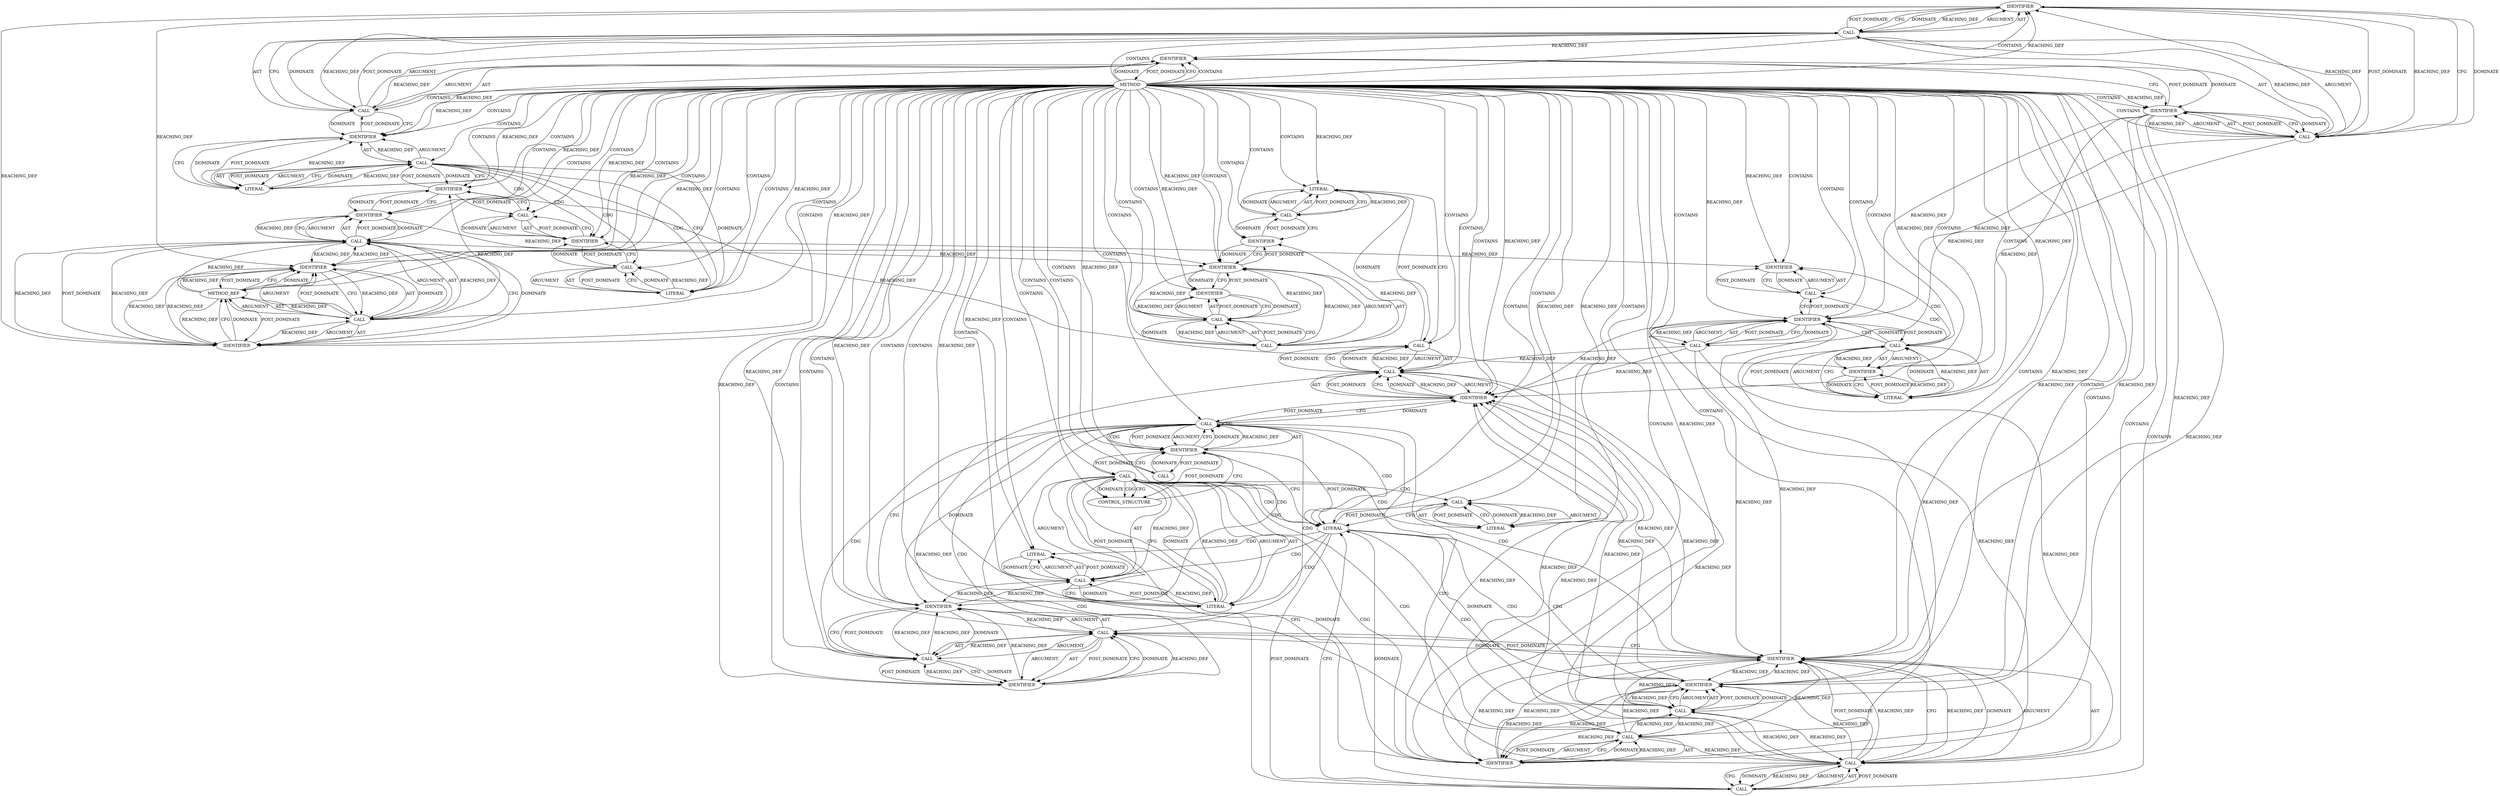 digraph {
  68719476739[label=IDENTIFIER ARGUMENT_INDEX="2" CODE="NULL" COLUMN_NUMBER="43" LINE_NUMBER="19" NAME="NULL" ORDER="2" TYPE_FULL_NAME="ANY"]
  111669149697[label=METHOD AST_PARENT_FULL_NAME="mutexex.c:<global>" AST_PARENT_TYPE="TYPE_DECL" CODE="int main()
{
    int res;
    pthread_t a_thread;
    void *thread_result;
    res = pthread_mutex_init(&work_mutex, NULL);
    if (res != 0)
    {
        perror("]
  68719476749[label=IDENTIFIER ARGUMENT_INDEX="1" CODE="time_to_exit" COLUMN_NUMBER="13" LINE_NUMBER="35" NAME="time_to_exit" ORDER="1" TYPE_FULL_NAME="int"]
  30064771096[label=CALL ARGUMENT_INDEX="1" CODE="&work_mutex" COLUMN_NUMBER="32" DISPATCH_TYPE="STATIC_DISPATCH" LINE_NUMBER="41" METHOD_FULL_NAME="<operator>.addressOf" NAME="<operator>.addressOf" ORDER="1" SIGNATURE="" TYPE_FULL_NAME="ANY"]
  30064771076[label=CALL ARGUMENT_INDEX="2" CODE="pthread_mutex_init(&work_mutex, NULL)" COLUMN_NUMBER="11" DISPATCH_TYPE="STATIC_DISPATCH" LINE_NUMBER="19" METHOD_FULL_NAME="pthread_mutex_init" NAME="pthread_mutex_init" ORDER="2" SIGNATURE="" TYPE_FULL_NAME="ANY"]
  68719476756[label=IDENTIFIER ARGUMENT_INDEX="1" CODE="work_mutex" COLUMN_NUMBER="27" LINE_NUMBER="54" NAME="work_mutex" ORDER="1" TYPE_FULL_NAME="pthread_mutex_t"]
  47244640262[label=CONTROL_STRUCTURE ARGUMENT_INDEX="-1" CODE="break;" COLUMN_NUMBER="17" CONTROL_STRUCTURE_TYPE="BREAK" LINE_NUMBER="49" ORDER="1" PARSER_TYPE_NAME="CASTBreakStatement"]
  30064771101[label=CALL ARGUMENT_INDEX="-1" CODE="sleep(1)" COLUMN_NUMBER="17" DISPATCH_TYPE="STATIC_DISPATCH" LINE_NUMBER="45" METHOD_FULL_NAME="sleep" NAME="sleep" ORDER="2" SIGNATURE="" TYPE_FULL_NAME="ANY"]
  68719476759[label=IDENTIFIER ARGUMENT_INDEX="1" CODE="thread_result" COLUMN_NUMBER="35" LINE_NUMBER="56" NAME="thread_result" ORDER="1" TYPE_FULL_NAME="void*"]
  30064771097[label=CALL ARGUMENT_INDEX="-1"]
  30064771075[label=CALL ARGUMENT_INDEX="-1" CODE="res = pthread_mutex_init(&work_mutex, NULL)" COLUMN_NUMBER="5" DISPATCH_TYPE="STATIC_DISPATCH" LINE_NUMBER="19" METHOD_FULL_NAME="<operator>.assignment" NAME="<operator>.assignment" ORDER="4" SIGNATURE="" TYPE_FULL_NAME="ANY"]
  124554051584[label=METHOD_REF ARGUMENT_INDEX="3" CODE="thread_function" COLUMN_NUMBER="43" LINE_NUMBER="26" METHOD_FULL_NAME="thread_function" ORDER="3" TYPE_FULL_NAME="void*"]
  30064771091[label=CALL ARGUMENT_INDEX="-1" CODE="fgets(work_area, WORK_SIZE, stdin)" COLUMN_NUMBER="9" DISPATCH_TYPE="STATIC_DISPATCH" LINE_NUMBER="37" METHOD_FULL_NAME="fgets" NAME="fgets" ORDER="1" SIGNATURE="" TYPE_FULL_NAME="ANY"]
  30064771102[label=CALL ARGUMENT_INDEX="-1" CODE="pthread_mutex_unlock(&work_mutex)" COLUMN_NUMBER="5" DISPATCH_TYPE="STATIC_DISPATCH" LINE_NUMBER="54" METHOD_FULL_NAME="pthread_mutex_unlock" NAME="pthread_mutex_unlock" ORDER="11" SIGNATURE="" TYPE_FULL_NAME="ANY"]
  30064771083[label=CALL ARGUMENT_INDEX="1" CODE="&a_thread" COLUMN_NUMBER="26" DISPATCH_TYPE="STATIC_DISPATCH" LINE_NUMBER="26" METHOD_FULL_NAME="<operator>.addressOf" NAME="<operator>.addressOf" ORDER="1" SIGNATURE="" TYPE_FULL_NAME="ANY"]
  68719476747[label=IDENTIFIER ARGUMENT_INDEX="1" CODE="EXIT_FAILURE" COLUMN_NUMBER="14" LINE_NUMBER="30" NAME="EXIT_FAILURE" ORDER="1" TYPE_FULL_NAME="ANY"]
  68719476742[label=IDENTIFIER ARGUMENT_INDEX="1" CODE="res" COLUMN_NUMBER="5" LINE_NUMBER="26" NAME="res" ORDER="1" TYPE_FULL_NAME="int"]
  68719476755[label=IDENTIFIER ARGUMENT_INDEX="1" CODE="work_mutex" COLUMN_NUMBER="39" LINE_NUMBER="44" NAME="work_mutex" ORDER="1" TYPE_FULL_NAME="pthread_mutex_t"]
  30064771098[label=CALL ARGUMENT_INDEX="1"]
  68719476748[label=IDENTIFIER ARGUMENT_INDEX="1" CODE="work_mutex" COLUMN_NUMBER="25" LINE_NUMBER="33" NAME="work_mutex" ORDER="1" TYPE_FULL_NAME="pthread_mutex_t"]
  30064771107[label=CALL ARGUMENT_INDEX="2" CODE="&thread_result" COLUMN_NUMBER="34" DISPATCH_TYPE="STATIC_DISPATCH" LINE_NUMBER="56" METHOD_FULL_NAME="<operator>.addressOf" NAME="<operator>.addressOf" ORDER="2" SIGNATURE="" TYPE_FULL_NAME="ANY"]
  90194313220[label=LITERAL ARGUMENT_INDEX="2" CODE="0" COLUMN_NUMBER="16" LINE_NUMBER="27" ORDER="2" TYPE_FULL_NAME="int"]
  30064771080[label=CALL ARGUMENT_INDEX="-1" CODE="exit(EXIT_FAILURE)" COLUMN_NUMBER="9" DISPATCH_TYPE="STATIC_DISPATCH" LINE_NUMBER="23" METHOD_FULL_NAME="exit" NAME="exit" ORDER="2" SIGNATURE="" TYPE_FULL_NAME="ANY"]
  68719476743[label=IDENTIFIER ARGUMENT_INDEX="1" CODE="a_thread" COLUMN_NUMBER="27" LINE_NUMBER="26" NAME="a_thread" ORDER="1" TYPE_FULL_NAME="pthread_t"]
  68719476744[label=IDENTIFIER ARGUMENT_INDEX="2" CODE="NULL" COLUMN_NUMBER="37" LINE_NUMBER="26" NAME="NULL" ORDER="2" TYPE_FULL_NAME="ANY"]
  30064771092[label=CALL ARGUMENT_INDEX="2" CODE="WORK_SIZE" COLUMN_NUMBER="26" DISPATCH_TYPE="INLINED" LINE_NUMBER="37" METHOD_FULL_NAME="mutexex.c:10:10:WORK_SIZE:0" NAME="WORK_SIZE" ORDER="2" SIGNATURE="" TYPE_FULL_NAME="int"]
  30064771094[label=CALL ARGUMENT_INDEX="1" CODE="&work_mutex" COLUMN_NUMBER="30" DISPATCH_TYPE="STATIC_DISPATCH" LINE_NUMBER="38" METHOD_FULL_NAME="<operator>.addressOf" NAME="<operator>.addressOf" ORDER="1" SIGNATURE="" TYPE_FULL_NAME="ANY"]
  90194313218[label=LITERAL ARGUMENT_INDEX="2" CODE="0" COLUMN_NUMBER="16" LINE_NUMBER="20" ORDER="2" TYPE_FULL_NAME="int"]
  68719476753[label=IDENTIFIER ARGUMENT_INDEX="1" CODE="work_mutex" COLUMN_NUMBER="33" LINE_NUMBER="41" NAME="work_mutex" ORDER="1" TYPE_FULL_NAME="pthread_mutex_t"]
  68719476738[label=IDENTIFIER ARGUMENT_INDEX="1" CODE="work_mutex" COLUMN_NUMBER="31" LINE_NUMBER="19" NAME="work_mutex" ORDER="1" TYPE_FULL_NAME="pthread_mutex_t"]
  30064771077[label=CALL ARGUMENT_INDEX="1" CODE="&work_mutex" COLUMN_NUMBER="30" DISPATCH_TYPE="STATIC_DISPATCH" LINE_NUMBER="19" METHOD_FULL_NAME="<operator>.addressOf" NAME="<operator>.addressOf" ORDER="1" SIGNATURE="" TYPE_FULL_NAME="ANY"]
  30064771082[label=CALL ARGUMENT_INDEX="2" CODE="pthread_create(&a_thread, NULL, thread_function, NULL)" COLUMN_NUMBER="11" DISPATCH_TYPE="STATIC_DISPATCH" LINE_NUMBER="26" METHOD_FULL_NAME="pthread_create" NAME="pthread_create" ORDER="2" SIGNATURE="" TYPE_FULL_NAME="ANY"]
  68719476746[label=IDENTIFIER ARGUMENT_INDEX="1" CODE="res" COLUMN_NUMBER="9" LINE_NUMBER="27" NAME="res" ORDER="1" TYPE_FULL_NAME="int"]
  68719476737[label=IDENTIFIER ARGUMENT_INDEX="1" CODE="res" COLUMN_NUMBER="5" LINE_NUMBER="19" NAME="res" ORDER="1" TYPE_FULL_NAME="int"]
  30064771089[label=CALL ARGUMENT_INDEX="-1" CODE="printf(" COLUMN_NUMBER="5" DISPATCH_TYPE="STATIC_DISPATCH" LINE_NUMBER="34" METHOD_FULL_NAME="printf" NAME="printf" ORDER="9" SIGNATURE="" TYPE_FULL_NAME="ANY"]
  30064771086[label=CALL ARGUMENT_INDEX="-1" CODE="exit(EXIT_FAILURE)" COLUMN_NUMBER="9" DISPATCH_TYPE="STATIC_DISPATCH" LINE_NUMBER="30" METHOD_FULL_NAME="exit" NAME="exit" ORDER="2" SIGNATURE="" TYPE_FULL_NAME="ANY"]
  68719476758[label=IDENTIFIER ARGUMENT_INDEX="1" CODE="a_thread" COLUMN_NUMBER="24" LINE_NUMBER="56" NAME="a_thread" ORDER="1" TYPE_FULL_NAME="pthread_t"]
  30064771088[label=CALL ARGUMENT_INDEX="1" CODE="&work_mutex" COLUMN_NUMBER="24" DISPATCH_TYPE="STATIC_DISPATCH" LINE_NUMBER="33" METHOD_FULL_NAME="<operator>.addressOf" NAME="<operator>.addressOf" ORDER="1" SIGNATURE="" TYPE_FULL_NAME="ANY"]
  30064771103[label=CALL ARGUMENT_INDEX="1" CODE="&work_mutex" COLUMN_NUMBER="26" DISPATCH_TYPE="STATIC_DISPATCH" LINE_NUMBER="54" METHOD_FULL_NAME="<operator>.addressOf" NAME="<operator>.addressOf" ORDER="1" SIGNATURE="" TYPE_FULL_NAME="ANY"]
  30064771106[label=CALL ARGUMENT_INDEX="2" CODE="pthread_join(a_thread, &thread_result)" COLUMN_NUMBER="11" DISPATCH_TYPE="STATIC_DISPATCH" LINE_NUMBER="56" METHOD_FULL_NAME="pthread_join" NAME="pthread_join" ORDER="2" SIGNATURE="" TYPE_FULL_NAME="ANY"]
  30064771078[label=CALL ARGUMENT_INDEX="-1" CODE="res != 0" COLUMN_NUMBER="9" DISPATCH_TYPE="STATIC_DISPATCH" LINE_NUMBER="20" METHOD_FULL_NAME="<operator>.notEquals" NAME="<operator>.notEquals" ORDER="1" SIGNATURE="" TYPE_FULL_NAME="ANY"]
  68719476745[label=IDENTIFIER ARGUMENT_INDEX="4" CODE="NULL" COLUMN_NUMBER="60" LINE_NUMBER="26" NAME="NULL" ORDER="4" TYPE_FULL_NAME="ANY"]
  68719476741[label=IDENTIFIER ARGUMENT_INDEX="1" CODE="EXIT_FAILURE" COLUMN_NUMBER="14" LINE_NUMBER="23" NAME="EXIT_FAILURE" ORDER="1" TYPE_FULL_NAME="ANY"]
  68719476752[label=IDENTIFIER ARGUMENT_INDEX="1" CODE="work_mutex" COLUMN_NUMBER="31" LINE_NUMBER="38" NAME="work_mutex" ORDER="1" TYPE_FULL_NAME="pthread_mutex_t"]
  30064771079[label=CALL ARGUMENT_INDEX="-1" CODE="perror(" COLUMN_NUMBER="9" DISPATCH_TYPE="STATIC_DISPATCH" LINE_NUMBER="22" METHOD_FULL_NAME="perror" NAME="perror" ORDER="1" SIGNATURE="" TYPE_FULL_NAME="ANY"]
  30064771093[label=CALL ARGUMENT_INDEX="-1" CODE="pthread_mutex_unlock(&work_mutex)" COLUMN_NUMBER="9" DISPATCH_TYPE="STATIC_DISPATCH" LINE_NUMBER="38" METHOD_FULL_NAME="pthread_mutex_unlock" NAME="pthread_mutex_unlock" ORDER="2" SIGNATURE="" TYPE_FULL_NAME="ANY"]
  30064771084[label=CALL ARGUMENT_INDEX="-1" CODE="res != 0" COLUMN_NUMBER="9" DISPATCH_TYPE="STATIC_DISPATCH" LINE_NUMBER="27" METHOD_FULL_NAME="<operator>.notEquals" NAME="<operator>.notEquals" ORDER="1" SIGNATURE="" TYPE_FULL_NAME="ANY"]
  68719476750[label=IDENTIFIER ARGUMENT_INDEX="1" CODE="work_area" COLUMN_NUMBER="15" LINE_NUMBER="37" NAME="work_area" ORDER="1"]
  68719476751[label=IDENTIFIER ARGUMENT_INDEX="3" CODE="stdin" COLUMN_NUMBER="37" LINE_NUMBER="37" NAME="stdin" ORDER="3" TYPE_FULL_NAME="ANY"]
  90194313227[label=LITERAL ARGUMENT_INDEX="1" CODE="1" COLUMN_NUMBER="23" LINE_NUMBER="45" ORDER="1" TYPE_FULL_NAME="int"]
  90194313224[label=LITERAL ARGUMENT_INDEX="-1" CODE="1" COLUMN_NUMBER="16" LINE_NUMBER="39" ORDER="1" TYPE_FULL_NAME="int"]
  90194313219[label=LITERAL ARGUMENT_INDEX="1" CODE="" COLUMN_NUMBER="16" LINE_NUMBER="22" ORDER="1" TYPE_FULL_NAME="char*"]
  30064771104[label=CALL ARGUMENT_INDEX="-1" CODE="printf(" COLUMN_NUMBER="5" DISPATCH_TYPE="STATIC_DISPATCH" LINE_NUMBER="55" METHOD_FULL_NAME="printf" NAME="printf" ORDER="12" SIGNATURE="" TYPE_FULL_NAME="ANY"]
  90194313226[label=LITERAL ARGUMENT_INDEX="2" CODE="'\0'" COLUMN_NUMBER="33" LINE_NUMBER="42" ORDER="2" TYPE_FULL_NAME="char"]
  30064771090[label=CALL ARGUMENT_INDEX="-1" CODE="!time_to_exit" COLUMN_NUMBER="12" DISPATCH_TYPE="STATIC_DISPATCH" LINE_NUMBER="35" METHOD_FULL_NAME="<operator>.logicalNot" NAME="<operator>.logicalNot" ORDER="1" SIGNATURE="" TYPE_FULL_NAME="ANY"]
  30064771100[label=CALL ARGUMENT_INDEX="1" CODE="&work_mutex" COLUMN_NUMBER="38" DISPATCH_TYPE="STATIC_DISPATCH" LINE_NUMBER="44" METHOD_FULL_NAME="<operator>.addressOf" NAME="<operator>.addressOf" ORDER="1" SIGNATURE="" TYPE_FULL_NAME="ANY"]
  68719476757[label=IDENTIFIER ARGUMENT_INDEX="1" CODE="res" COLUMN_NUMBER="5" LINE_NUMBER="56" NAME="res" ORDER="1" TYPE_FULL_NAME="int"]
  68719476740[label=IDENTIFIER ARGUMENT_INDEX="1" CODE="res" COLUMN_NUMBER="9" LINE_NUMBER="20" NAME="res" ORDER="1" TYPE_FULL_NAME="int"]
  90194313225[label=LITERAL ARGUMENT_INDEX="2" CODE="0" COLUMN_NUMBER="27" LINE_NUMBER="42" ORDER="2" TYPE_FULL_NAME="int"]
  90194313228[label=LITERAL ARGUMENT_INDEX="1" CODE="" COLUMN_NUMBER="12" LINE_NUMBER="55" ORDER="1" TYPE_FULL_NAME="char*"]
  30064771075 -> 68719476737 [label=ARGUMENT]
  30064771075 -> 30064771076 [label=ARGUMENT]
  30064771075 -> 68719476737 [label=AST]
  30064771075 -> 30064771076 [label=AST]
  30064771075 -> 68719476740 [label=CFG]
  30064771075 -> 68719476740 [label=DOMINATE]
  30064771075 -> 30064771076 [label=POST_DOMINATE]
  30064771076 -> 30064771077 [label=ARGUMENT]
  30064771076 -> 68719476739 [label=ARGUMENT]
  30064771076 -> 30064771077 [label=AST]
  30064771076 -> 68719476739 [label=AST]
  30064771076 -> 30064771075 [label=CFG]
  30064771076 -> 30064771075 [label=DOMINATE]
  30064771076 -> 68719476739 [label=POST_DOMINATE]
  30064771076 -> 68719476737 [label=REACHING_DEF]
  30064771076 -> 30064771075 [label=REACHING_DEF]
  30064771077 -> 68719476738 [label=ARGUMENT]
  30064771077 -> 68719476738 [label=AST]
  30064771077 -> 68719476739 [label=CFG]
  30064771077 -> 68719476739 [label=DOMINATE]
  30064771077 -> 68719476738 [label=POST_DOMINATE]
  30064771077 -> 68719476739 [label=REACHING_DEF]
  30064771077 -> 30064771076 [label=REACHING_DEF]
  30064771077 -> 68719476748 [label=REACHING_DEF]
  30064771077 -> 30064771088 [label=REACHING_DEF]
  30064771078 -> 68719476740 [label=ARGUMENT]
  30064771078 -> 90194313218 [label=ARGUMENT]
  30064771078 -> 68719476740 [label=AST]
  30064771078 -> 90194313218 [label=AST]
  30064771078 -> 30064771080 [label=CDG]
  30064771078 -> 30064771079 [label=CDG]
  30064771078 -> 90194313219 [label=CDG]
  30064771078 -> 68719476741 [label=CDG]
  30064771078 -> 90194313219 [label=CFG]
  30064771078 -> 68719476742 [label=CFG]
  30064771078 -> 68719476742 [label=DOMINATE]
  30064771078 -> 90194313219 [label=DOMINATE]
  30064771078 -> 90194313218 [label=POST_DOMINATE]
  30064771079 -> 90194313219 [label=ARGUMENT]
  30064771079 -> 90194313219 [label=AST]
  30064771079 -> 68719476741 [label=CFG]
  30064771079 -> 68719476741 [label=DOMINATE]
  30064771079 -> 90194313219 [label=POST_DOMINATE]
  30064771080 -> 68719476741 [label=ARGUMENT]
  30064771080 -> 68719476741 [label=AST]
  30064771080 -> 68719476742 [label=CFG]
  30064771080 -> 68719476741 [label=POST_DOMINATE]
  30064771082 -> 30064771083 [label=ARGUMENT]
  30064771082 -> 68719476744 [label=ARGUMENT]
  30064771082 -> 124554051584 [label=ARGUMENT]
  30064771082 -> 68719476745 [label=ARGUMENT]
  30064771082 -> 30064771083 [label=AST]
  30064771082 -> 68719476744 [label=AST]
  30064771082 -> 124554051584 [label=AST]
  30064771082 -> 68719476745 [label=AST]
  30064771082 -> 68719476745 [label=POST_DOMINATE]
  30064771082 -> 68719476742 [label=REACHING_DEF]
  30064771083 -> 68719476743 [label=ARGUMENT]
  30064771083 -> 68719476743 [label=AST]
  30064771083 -> 68719476744 [label=CFG]
  30064771083 -> 68719476744 [label=DOMINATE]
  30064771083 -> 68719476743 [label=POST_DOMINATE]
  30064771083 -> 68719476744 [label=REACHING_DEF]
  30064771083 -> 68719476745 [label=REACHING_DEF]
  30064771083 -> 30064771082 [label=REACHING_DEF]
  30064771083 -> 68719476758 [label=REACHING_DEF]
  30064771084 -> 68719476746 [label=ARGUMENT]
  30064771084 -> 90194313220 [label=ARGUMENT]
  30064771084 -> 68719476746 [label=AST]
  30064771084 -> 90194313220 [label=AST]
  30064771084 -> 30064771086 [label=CDG]
  30064771084 -> 68719476747 [label=CDG]
  30064771084 -> 68719476748 [label=CFG]
  30064771084 -> 68719476748 [label=DOMINATE]
  30064771084 -> 90194313220 [label=POST_DOMINATE]
  30064771086 -> 68719476747 [label=ARGUMENT]
  30064771086 -> 68719476747 [label=AST]
  30064771086 -> 68719476748 [label=CFG]
  30064771086 -> 68719476747 [label=POST_DOMINATE]
  30064771088 -> 68719476748 [label=ARGUMENT]
  30064771088 -> 68719476748 [label=AST]
  30064771088 -> 68719476748 [label=POST_DOMINATE]
  30064771088 -> 30064771103 [label=REACHING_DEF]
  30064771088 -> 30064771094 [label=REACHING_DEF]
  30064771088 -> 68719476752 [label=REACHING_DEF]
  30064771088 -> 68719476756 [label=REACHING_DEF]
  30064771089 -> 68719476749 [label=CFG]
  30064771089 -> 68719476749 [label=DOMINATE]
  30064771090 -> 68719476749 [label=ARGUMENT]
  30064771090 -> 68719476749 [label=AST]
  30064771090 -> 30064771090 [label=CDG]
  30064771090 -> 30064771092 [label=CDG]
  30064771090 -> 30064771091 [label=CDG]
  30064771090 -> 30064771094 [label=CDG]
  30064771090 -> 30064771093 [label=CDG]
  30064771090 -> 90194313224 [label=CDG]
  30064771090 -> 68719476749 [label=CDG]
  30064771090 -> 68719476751 [label=CDG]
  30064771090 -> 68719476750 [label=CDG]
  30064771090 -> 68719476752 [label=CDG]
  30064771090 -> 68719476750 [label=CFG]
  30064771090 -> 68719476756 [label=CFG]
  30064771090 -> 68719476750 [label=DOMINATE]
  30064771090 -> 68719476756 [label=DOMINATE]
  30064771090 -> 68719476749 [label=POST_DOMINATE]
  30064771091 -> 68719476750 [label=ARGUMENT]
  30064771091 -> 30064771092 [label=ARGUMENT]
  30064771091 -> 68719476751 [label=ARGUMENT]
  30064771091 -> 68719476750 [label=AST]
  30064771091 -> 30064771092 [label=AST]
  30064771091 -> 68719476751 [label=AST]
  30064771091 -> 68719476752 [label=CFG]
  30064771091 -> 68719476752 [label=DOMINATE]
  30064771091 -> 68719476751 [label=POST_DOMINATE]
  30064771092 -> 68719476751 [label=CFG]
  30064771092 -> 68719476751 [label=DOMINATE]
  30064771092 -> 68719476750 [label=POST_DOMINATE]
  30064771092 -> 68719476750 [label=REACHING_DEF]
  30064771092 -> 30064771091 [label=REACHING_DEF]
  30064771093 -> 30064771094 [label=ARGUMENT]
  30064771093 -> 30064771094 [label=AST]
  30064771093 -> 90194313224 [label=CFG]
  30064771093 -> 90194313224 [label=DOMINATE]
  30064771093 -> 30064771094 [label=POST_DOMINATE]
  30064771094 -> 68719476752 [label=ARGUMENT]
  30064771094 -> 68719476752 [label=AST]
  30064771094 -> 30064771093 [label=CFG]
  30064771094 -> 30064771093 [label=DOMINATE]
  30064771094 -> 68719476752 [label=POST_DOMINATE]
  30064771094 -> 68719476753 [label=REACHING_DEF]
  30064771094 -> 30064771103 [label=REACHING_DEF]
  30064771094 -> 30064771096 [label=REACHING_DEF]
  30064771094 -> 30064771093 [label=REACHING_DEF]
  30064771094 -> 68719476752 [label=REACHING_DEF]
  30064771094 -> 68719476756 [label=REACHING_DEF]
  30064771096 -> 68719476753 [label=ARGUMENT]
  30064771096 -> 68719476753 [label=AST]
  30064771096 -> 68719476753 [label=POST_DOMINATE]
  30064771096 -> 30064771103 [label=REACHING_DEF]
  30064771096 -> 68719476755 [label=REACHING_DEF]
  30064771096 -> 30064771100 [label=REACHING_DEF]
  30064771096 -> 30064771094 [label=REACHING_DEF]
  30064771096 -> 68719476752 [label=REACHING_DEF]
  30064771096 -> 68719476756 [label=REACHING_DEF]
  30064771097 -> 30064771098 [label=ARGUMENT]
  30064771097 -> 90194313226 [label=ARGUMENT]
  30064771097 -> 30064771098 [label=AST]
  30064771097 -> 90194313226 [label=AST]
  30064771097 -> 90194313227 [label=CDG]
  30064771097 -> 47244640262 [label=CDG]
  30064771097 -> 90194313224 [label=CDG]
  30064771097 -> 30064771100 [label=CDG]
  30064771097 -> 30064771101 [label=CDG]
  30064771097 -> 68719476755 [label=CDG]
  30064771097 -> 68719476755 [label=CFG]
  30064771097 -> 47244640262 [label=CFG]
  30064771097 -> 68719476755 [label=DOMINATE]
  30064771097 -> 47244640262 [label=DOMINATE]
  30064771097 -> 90194313226 [label=POST_DOMINATE]
  30064771098 -> 90194313225 [label=ARGUMENT]
  30064771098 -> 90194313225 [label=AST]
  30064771098 -> 90194313226 [label=CFG]
  30064771098 -> 90194313226 [label=DOMINATE]
  30064771098 -> 90194313225 [label=POST_DOMINATE]
  30064771098 -> 68719476750 [label=REACHING_DEF]
  30064771098 -> 30064771097 [label=REACHING_DEF]
  30064771100 -> 68719476755 [label=ARGUMENT]
  30064771100 -> 68719476755 [label=AST]
  30064771100 -> 68719476755 [label=POST_DOMINATE]
  30064771100 -> 68719476753 [label=REACHING_DEF]
  30064771100 -> 30064771103 [label=REACHING_DEF]
  30064771100 -> 30064771096 [label=REACHING_DEF]
  30064771100 -> 30064771094 [label=REACHING_DEF]
  30064771100 -> 68719476752 [label=REACHING_DEF]
  30064771100 -> 68719476756 [label=REACHING_DEF]
  30064771101 -> 90194313227 [label=ARGUMENT]
  30064771101 -> 90194313227 [label=AST]
  30064771101 -> 90194313224 [label=CFG]
  30064771101 -> 90194313227 [label=POST_DOMINATE]
  30064771102 -> 30064771103 [label=ARGUMENT]
  30064771102 -> 30064771103 [label=AST]
  30064771102 -> 90194313228 [label=CFG]
  30064771102 -> 90194313228 [label=DOMINATE]
  30064771102 -> 30064771103 [label=POST_DOMINATE]
  30064771103 -> 68719476756 [label=ARGUMENT]
  30064771103 -> 68719476756 [label=AST]
  30064771103 -> 30064771102 [label=CFG]
  30064771103 -> 30064771102 [label=DOMINATE]
  30064771103 -> 68719476756 [label=POST_DOMINATE]
  30064771103 -> 30064771102 [label=REACHING_DEF]
  30064771104 -> 90194313228 [label=ARGUMENT]
  30064771104 -> 90194313228 [label=AST]
  30064771104 -> 68719476757 [label=CFG]
  30064771104 -> 68719476757 [label=DOMINATE]
  30064771104 -> 90194313228 [label=POST_DOMINATE]
  30064771106 -> 68719476758 [label=ARGUMENT]
  30064771106 -> 30064771107 [label=ARGUMENT]
  30064771106 -> 68719476758 [label=AST]
  30064771106 -> 30064771107 [label=AST]
  30064771106 -> 30064771107 [label=POST_DOMINATE]
  30064771106 -> 68719476757 [label=REACHING_DEF]
  30064771107 -> 68719476759 [label=ARGUMENT]
  30064771107 -> 68719476759 [label=AST]
  30064771107 -> 30064771106 [label=CFG]
  30064771107 -> 30064771106 [label=DOMINATE]
  30064771107 -> 68719476759 [label=POST_DOMINATE]
  30064771107 -> 68719476758 [label=REACHING_DEF]
  30064771107 -> 30064771106 [label=REACHING_DEF]
  47244640262 -> 68719476749 [label=CFG]
  68719476737 -> 68719476738 [label=CFG]
  68719476737 -> 68719476738 [label=DOMINATE]
  68719476737 -> 111669149697 [label=POST_DOMINATE]
  68719476737 -> 30064771075 [label=REACHING_DEF]
  68719476737 -> 68719476740 [label=REACHING_DEF]
  68719476738 -> 30064771077 [label=CFG]
  68719476738 -> 30064771077 [label=DOMINATE]
  68719476738 -> 68719476737 [label=POST_DOMINATE]
  68719476738 -> 68719476753 [label=REACHING_DEF]
  68719476738 -> 68719476755 [label=REACHING_DEF]
  68719476738 -> 68719476748 [label=REACHING_DEF]
  68719476738 -> 30064771077 [label=REACHING_DEF]
  68719476738 -> 68719476752 [label=REACHING_DEF]
  68719476738 -> 68719476756 [label=REACHING_DEF]
  68719476739 -> 30064771076 [label=CFG]
  68719476739 -> 30064771076 [label=DOMINATE]
  68719476739 -> 30064771077 [label=POST_DOMINATE]
  68719476739 -> 30064771077 [label=REACHING_DEF]
  68719476739 -> 30064771076 [label=REACHING_DEF]
  68719476739 -> 68719476744 [label=REACHING_DEF]
  68719476739 -> 68719476745 [label=REACHING_DEF]
  68719476740 -> 90194313218 [label=CFG]
  68719476740 -> 90194313218 [label=DOMINATE]
  68719476740 -> 30064771075 [label=POST_DOMINATE]
  68719476740 -> 30064771078 [label=REACHING_DEF]
  68719476741 -> 30064771080 [label=CFG]
  68719476741 -> 30064771080 [label=DOMINATE]
  68719476741 -> 30064771079 [label=POST_DOMINATE]
  68719476741 -> 68719476747 [label=REACHING_DEF]
  68719476742 -> 68719476743 [label=CFG]
  68719476742 -> 68719476743 [label=DOMINATE]
  68719476742 -> 30064771078 [label=POST_DOMINATE]
  68719476742 -> 30064771080 [label=POST_DOMINATE]
  68719476742 -> 68719476746 [label=REACHING_DEF]
  68719476743 -> 30064771083 [label=CFG]
  68719476743 -> 30064771083 [label=DOMINATE]
  68719476743 -> 68719476742 [label=POST_DOMINATE]
  68719476743 -> 30064771083 [label=REACHING_DEF]
  68719476743 -> 68719476758 [label=REACHING_DEF]
  68719476744 -> 124554051584 [label=CFG]
  68719476744 -> 124554051584 [label=DOMINATE]
  68719476744 -> 30064771083 [label=POST_DOMINATE]
  68719476744 -> 30064771083 [label=REACHING_DEF]
  68719476744 -> 68719476745 [label=REACHING_DEF]
  68719476744 -> 30064771082 [label=REACHING_DEF]
  68719476745 -> 30064771082 [label=CFG]
  68719476745 -> 30064771082 [label=DOMINATE]
  68719476745 -> 124554051584 [label=POST_DOMINATE]
  68719476745 -> 30064771083 [label=REACHING_DEF]
  68719476745 -> 68719476744 [label=REACHING_DEF]
  68719476745 -> 30064771082 [label=REACHING_DEF]
  68719476746 -> 90194313220 [label=CFG]
  68719476746 -> 90194313220 [label=DOMINATE]
  68719476746 -> 30064771084 [label=REACHING_DEF]
  68719476747 -> 30064771086 [label=CFG]
  68719476747 -> 30064771086 [label=DOMINATE]
  68719476748 -> 30064771088 [label=CFG]
  68719476748 -> 30064771088 [label=DOMINATE]
  68719476748 -> 30064771084 [label=POST_DOMINATE]
  68719476748 -> 30064771086 [label=POST_DOMINATE]
  68719476748 -> 68719476753 [label=REACHING_DEF]
  68719476748 -> 68719476755 [label=REACHING_DEF]
  68719476748 -> 30064771088 [label=REACHING_DEF]
  68719476748 -> 68719476752 [label=REACHING_DEF]
  68719476748 -> 68719476756 [label=REACHING_DEF]
  68719476749 -> 30064771090 [label=CFG]
  68719476749 -> 30064771090 [label=DOMINATE]
  68719476749 -> 30064771097 [label=POST_DOMINATE]
  68719476749 -> 90194313224 [label=POST_DOMINATE]
  68719476749 -> 47244640262 [label=POST_DOMINATE]
  68719476749 -> 30064771089 [label=POST_DOMINATE]
  68719476749 -> 30064771090 [label=REACHING_DEF]
  68719476750 -> 30064771092 [label=CFG]
  68719476750 -> 30064771092 [label=DOMINATE]
  68719476750 -> 30064771092 [label=REACHING_DEF]
  68719476750 -> 30064771091 [label=REACHING_DEF]
  68719476750 -> 30064771098 [label=REACHING_DEF]
  68719476751 -> 30064771091 [label=CFG]
  68719476751 -> 30064771091 [label=DOMINATE]
  68719476751 -> 30064771092 [label=POST_DOMINATE]
  68719476751 -> 68719476750 [label=REACHING_DEF]
  68719476751 -> 30064771092 [label=REACHING_DEF]
  68719476751 -> 30064771091 [label=REACHING_DEF]
  68719476752 -> 30064771094 [label=CFG]
  68719476752 -> 30064771094 [label=DOMINATE]
  68719476752 -> 30064771091 [label=POST_DOMINATE]
  68719476752 -> 68719476753 [label=REACHING_DEF]
  68719476752 -> 68719476755 [label=REACHING_DEF]
  68719476752 -> 30064771094 [label=REACHING_DEF]
  68719476752 -> 68719476756 [label=REACHING_DEF]
  68719476753 -> 30064771096 [label=CFG]
  68719476753 -> 30064771096 [label=DOMINATE]
  68719476753 -> 30064771096 [label=REACHING_DEF]
  68719476753 -> 68719476755 [label=REACHING_DEF]
  68719476753 -> 68719476752 [label=REACHING_DEF]
  68719476753 -> 68719476756 [label=REACHING_DEF]
  68719476755 -> 30064771100 [label=CFG]
  68719476755 -> 30064771100 [label=DOMINATE]
  68719476755 -> 68719476753 [label=REACHING_DEF]
  68719476755 -> 30064771100 [label=REACHING_DEF]
  68719476755 -> 68719476752 [label=REACHING_DEF]
  68719476755 -> 68719476756 [label=REACHING_DEF]
  68719476756 -> 30064771103 [label=CFG]
  68719476756 -> 30064771103 [label=DOMINATE]
  68719476756 -> 30064771090 [label=POST_DOMINATE]
  68719476756 -> 30064771103 [label=REACHING_DEF]
  68719476757 -> 68719476758 [label=CFG]
  68719476757 -> 68719476758 [label=DOMINATE]
  68719476757 -> 30064771104 [label=POST_DOMINATE]
  68719476758 -> 68719476759 [label=CFG]
  68719476758 -> 68719476759 [label=DOMINATE]
  68719476758 -> 68719476757 [label=POST_DOMINATE]
  68719476758 -> 30064771107 [label=REACHING_DEF]
  68719476758 -> 30064771106 [label=REACHING_DEF]
  68719476759 -> 30064771107 [label=CFG]
  68719476759 -> 30064771107 [label=DOMINATE]
  68719476759 -> 68719476758 [label=POST_DOMINATE]
  68719476759 -> 30064771107 [label=REACHING_DEF]
  90194313218 -> 30064771078 [label=CFG]
  90194313218 -> 30064771078 [label=DOMINATE]
  90194313218 -> 68719476740 [label=POST_DOMINATE]
  90194313218 -> 68719476740 [label=REACHING_DEF]
  90194313218 -> 30064771078 [label=REACHING_DEF]
  90194313219 -> 30064771079 [label=CFG]
  90194313219 -> 30064771079 [label=DOMINATE]
  90194313219 -> 30064771079 [label=REACHING_DEF]
  90194313220 -> 30064771084 [label=CFG]
  90194313220 -> 30064771084 [label=DOMINATE]
  90194313220 -> 68719476746 [label=POST_DOMINATE]
  90194313220 -> 68719476746 [label=REACHING_DEF]
  90194313220 -> 30064771084 [label=REACHING_DEF]
  90194313224 -> 30064771096 [label=CDG]
  90194313224 -> 30064771098 [label=CDG]
  90194313224 -> 30064771097 [label=CDG]
  90194313224 -> 90194313226 [label=CDG]
  90194313224 -> 90194313225 [label=CDG]
  90194313224 -> 68719476753 [label=CDG]
  90194313224 -> 68719476749 [label=CFG]
  90194313224 -> 68719476753 [label=CFG]
  90194313224 -> 68719476753 [label=DOMINATE]
  90194313224 -> 30064771101 [label=POST_DOMINATE]
  90194313224 -> 30064771093 [label=POST_DOMINATE]
  90194313225 -> 30064771098 [label=CFG]
  90194313225 -> 30064771098 [label=DOMINATE]
  90194313226 -> 30064771097 [label=CFG]
  90194313226 -> 30064771097 [label=DOMINATE]
  90194313226 -> 30064771098 [label=POST_DOMINATE]
  90194313226 -> 30064771098 [label=REACHING_DEF]
  90194313226 -> 30064771097 [label=REACHING_DEF]
  90194313227 -> 30064771101 [label=CFG]
  90194313227 -> 30064771101 [label=DOMINATE]
  90194313227 -> 30064771101 [label=REACHING_DEF]
  90194313228 -> 30064771104 [label=CFG]
  90194313228 -> 30064771104 [label=DOMINATE]
  90194313228 -> 30064771102 [label=POST_DOMINATE]
  90194313228 -> 30064771104 [label=REACHING_DEF]
  111669149697 -> 68719476737 [label=CFG]
  111669149697 -> 30064771075 [label=CONTAINS]
  111669149697 -> 30064771089 [label=CONTAINS]
  111669149697 -> 30064771102 [label=CONTAINS]
  111669149697 -> 30064771104 [label=CONTAINS]
  111669149697 -> 68719476737 [label=CONTAINS]
  111669149697 -> 30064771076 [label=CONTAINS]
  111669149697 -> 30064771078 [label=CONTAINS]
  111669149697 -> 68719476742 [label=CONTAINS]
  111669149697 -> 30064771082 [label=CONTAINS]
  111669149697 -> 30064771084 [label=CONTAINS]
  111669149697 -> 30064771088 [label=CONTAINS]
  111669149697 -> 30064771090 [label=CONTAINS]
  111669149697 -> 30064771103 [label=CONTAINS]
  111669149697 -> 90194313228 [label=CONTAINS]
  111669149697 -> 68719476757 [label=CONTAINS]
  111669149697 -> 30064771106 [label=CONTAINS]
  111669149697 -> 30064771077 [label=CONTAINS]
  111669149697 -> 68719476739 [label=CONTAINS]
  111669149697 -> 68719476740 [label=CONTAINS]
  111669149697 -> 90194313218 [label=CONTAINS]
  111669149697 -> 30064771079 [label=CONTAINS]
  111669149697 -> 30064771080 [label=CONTAINS]
  111669149697 -> 30064771083 [label=CONTAINS]
  111669149697 -> 68719476744 [label=CONTAINS]
  111669149697 -> 124554051584 [label=CONTAINS]
  111669149697 -> 68719476745 [label=CONTAINS]
  111669149697 -> 68719476746 [label=CONTAINS]
  111669149697 -> 90194313220 [label=CONTAINS]
  111669149697 -> 30064771086 [label=CONTAINS]
  111669149697 -> 68719476748 [label=CONTAINS]
  111669149697 -> 68719476749 [label=CONTAINS]
  111669149697 -> 30064771091 [label=CONTAINS]
  111669149697 -> 30064771093 [label=CONTAINS]
  111669149697 -> 68719476756 [label=CONTAINS]
  111669149697 -> 68719476758 [label=CONTAINS]
  111669149697 -> 30064771107 [label=CONTAINS]
  111669149697 -> 68719476738 [label=CONTAINS]
  111669149697 -> 90194313219 [label=CONTAINS]
  111669149697 -> 68719476741 [label=CONTAINS]
  111669149697 -> 68719476743 [label=CONTAINS]
  111669149697 -> 68719476747 [label=CONTAINS]
  111669149697 -> 68719476750 [label=CONTAINS]
  111669149697 -> 30064771092 [label=CONTAINS]
  111669149697 -> 68719476751 [label=CONTAINS]
  111669149697 -> 30064771094 [label=CONTAINS]
  111669149697 -> 90194313224 [label=CONTAINS]
  111669149697 -> 68719476759 [label=CONTAINS]
  111669149697 -> 68719476752 [label=CONTAINS]
  111669149697 -> 30064771096 [label=CONTAINS]
  111669149697 -> 30064771097 [label=CONTAINS]
  111669149697 -> 68719476753 [label=CONTAINS]
  111669149697 -> 30064771098 [label=CONTAINS]
  111669149697 -> 90194313226 [label=CONTAINS]
  111669149697 -> 30064771101 [label=CONTAINS]
  111669149697 -> 90194313225 [label=CONTAINS]
  111669149697 -> 30064771100 [label=CONTAINS]
  111669149697 -> 90194313227 [label=CONTAINS]
  111669149697 -> 47244640262 [label=CONTAINS]
  111669149697 -> 68719476755 [label=CONTAINS]
  111669149697 -> 68719476737 [label=DOMINATE]
  111669149697 -> 90194313227 [label=REACHING_DEF]
  111669149697 -> 30064771092 [label=REACHING_DEF]
  111669149697 -> 68719476758 [label=REACHING_DEF]
  111669149697 -> 68719476738 [label=REACHING_DEF]
  111669149697 -> 68719476747 [label=REACHING_DEF]
  111669149697 -> 90194313224 [label=REACHING_DEF]
  111669149697 -> 90194313228 [label=REACHING_DEF]
  111669149697 -> 68719476749 [label=REACHING_DEF]
  111669149697 -> 68719476755 [label=REACHING_DEF]
  111669149697 -> 68719476740 [label=REACHING_DEF]
  111669149697 -> 90194313218 [label=REACHING_DEF]
  111669149697 -> 90194313225 [label=REACHING_DEF]
  111669149697 -> 68719476741 [label=REACHING_DEF]
  111669149697 -> 68719476745 [label=REACHING_DEF]
  111669149697 -> 68719476753 [label=REACHING_DEF]
  111669149697 -> 68719476739 [label=REACHING_DEF]
  111669149697 -> 90194313219 [label=REACHING_DEF]
  111669149697 -> 68719476746 [label=REACHING_DEF]
  111669149697 -> 90194313226 [label=REACHING_DEF]
  111669149697 -> 68719476743 [label=REACHING_DEF]
  111669149697 -> 90194313220 [label=REACHING_DEF]
  111669149697 -> 68719476752 [label=REACHING_DEF]
  111669149697 -> 68719476759 [label=REACHING_DEF]
  111669149697 -> 68719476748 [label=REACHING_DEF]
  111669149697 -> 68719476750 [label=REACHING_DEF]
  111669149697 -> 124554051584 [label=REACHING_DEF]
  111669149697 -> 68719476744 [label=REACHING_DEF]
  111669149697 -> 68719476756 [label=REACHING_DEF]
  111669149697 -> 68719476751 [label=REACHING_DEF]
  124554051584 -> 68719476745 [label=CFG]
  124554051584 -> 68719476745 [label=DOMINATE]
  124554051584 -> 68719476744 [label=POST_DOMINATE]
  124554051584 -> 30064771083 [label=REACHING_DEF]
  124554051584 -> 68719476744 [label=REACHING_DEF]
  124554051584 -> 68719476745 [label=REACHING_DEF]
  124554051584 -> 30064771082 [label=REACHING_DEF]
}